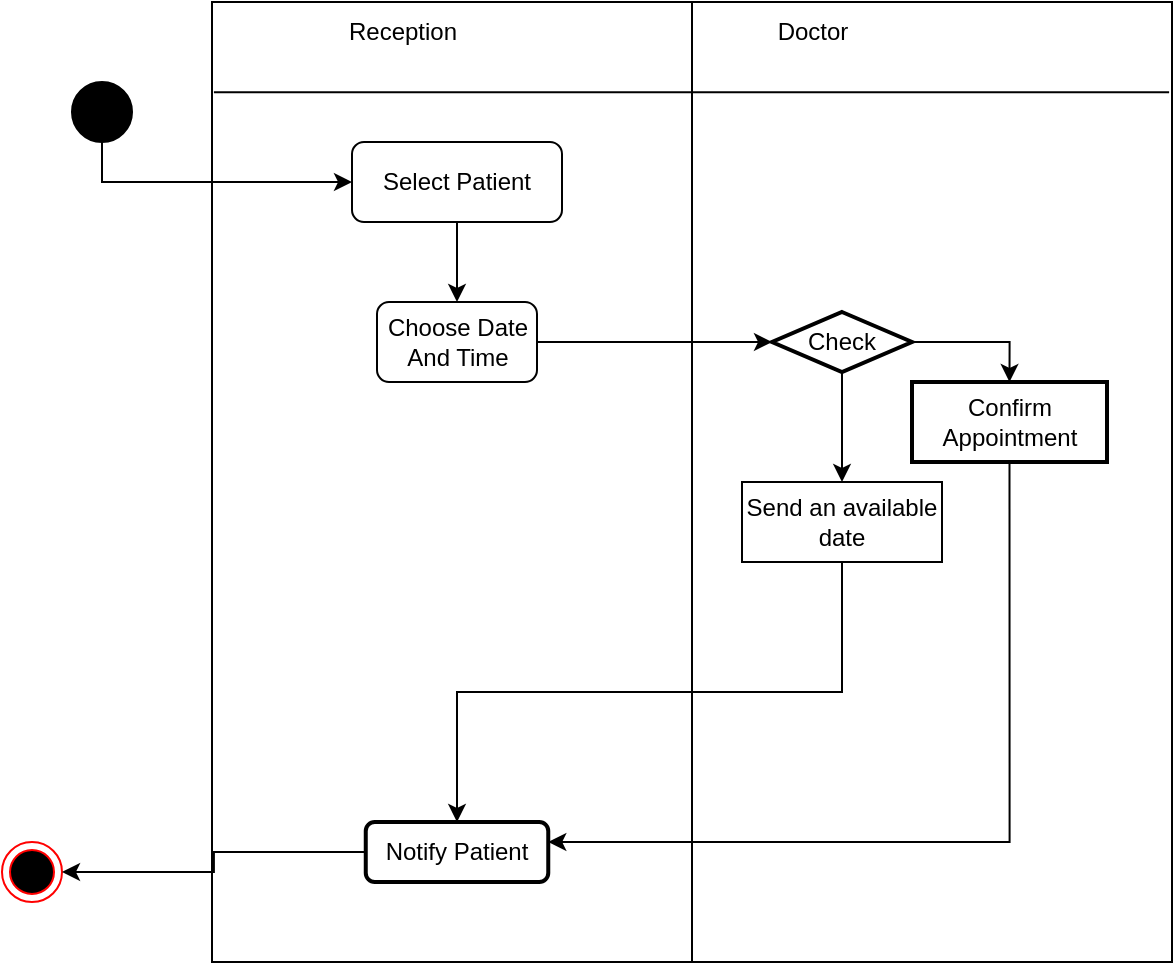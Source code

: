 <mxfile version="24.1.0" type="device">
  <diagram name="Page-1" id="uN4VsGIUFS_dJ24j_Dtq">
    <mxGraphModel dx="1518" dy="740" grid="1" gridSize="10" guides="1" tooltips="1" connect="1" arrows="1" fold="1" page="1" pageScale="1" pageWidth="850" pageHeight="1100" math="0" shadow="0">
      <root>
        <mxCell id="0" />
        <mxCell id="1" parent="0" />
        <mxCell id="47r6KcuLfK2_igE2usu5-32" value="" style="whiteSpace=wrap;html=1;aspect=fixed;" vertex="1" parent="1">
          <mxGeometry x="170" y="50" width="480" height="480" as="geometry" />
        </mxCell>
        <mxCell id="T88KQhypb85-tlft3riX-9" style="edgeStyle=orthogonalEdgeStyle;rounded=0;orthogonalLoop=1;jettySize=auto;html=1;exitX=0.5;exitY=1;exitDx=0;exitDy=0;" parent="1" source="T88KQhypb85-tlft3riX-1" target="T88KQhypb85-tlft3riX-2" edge="1">
          <mxGeometry relative="1" as="geometry" />
        </mxCell>
        <mxCell id="T88KQhypb85-tlft3riX-1" value="" style="ellipse;fillColor=strokeColor;html=1;" parent="1" vertex="1">
          <mxGeometry x="100" y="90" width="30" height="30" as="geometry" />
        </mxCell>
        <mxCell id="T88KQhypb85-tlft3riX-11" style="edgeStyle=orthogonalEdgeStyle;rounded=0;orthogonalLoop=1;jettySize=auto;html=1;exitX=0.5;exitY=1;exitDx=0;exitDy=0;" parent="1" source="T88KQhypb85-tlft3riX-2" target="T88KQhypb85-tlft3riX-4" edge="1">
          <mxGeometry relative="1" as="geometry" />
        </mxCell>
        <mxCell id="47r6KcuLfK2_igE2usu5-43" value="" style="edgeStyle=orthogonalEdgeStyle;rounded=0;orthogonalLoop=1;jettySize=auto;html=1;" edge="1" parent="1" source="T88KQhypb85-tlft3riX-4" target="47r6KcuLfK2_igE2usu5-42">
          <mxGeometry relative="1" as="geometry" />
        </mxCell>
        <mxCell id="T88KQhypb85-tlft3riX-4" value="Choose Date And Time" style="rounded=1;whiteSpace=wrap;html=1;" parent="1" vertex="1">
          <mxGeometry x="252.5" y="200" width="80" height="40" as="geometry" />
        </mxCell>
        <mxCell id="T88KQhypb85-tlft3riX-6" value="" style="ellipse;html=1;shape=endState;fillColor=#000000;strokeColor=#ff0000;" parent="1" vertex="1">
          <mxGeometry x="65" y="470" width="30" height="30" as="geometry" />
        </mxCell>
        <mxCell id="T88KQhypb85-tlft3riX-22" style="edgeStyle=orthogonalEdgeStyle;rounded=0;orthogonalLoop=1;jettySize=auto;html=1;exitX=0;exitY=0.5;exitDx=0;exitDy=0;" parent="1" source="47r6KcuLfK2_igE2usu5-47" target="T88KQhypb85-tlft3riX-6" edge="1">
          <mxGeometry relative="1" as="geometry">
            <mxPoint x="265" y="470" as="sourcePoint" />
          </mxGeometry>
        </mxCell>
        <mxCell id="T88KQhypb85-tlft3riX-2" value="Select Patient" style="rounded=1;whiteSpace=wrap;html=1;" parent="1" vertex="1">
          <mxGeometry x="240" y="120" width="105" height="40" as="geometry" />
        </mxCell>
        <mxCell id="47r6KcuLfK2_igE2usu5-34" value="" style="endArrow=none;html=1;rounded=0;entryX=0.5;entryY=0;entryDx=0;entryDy=0;exitX=0.5;exitY=1;exitDx=0;exitDy=0;" edge="1" parent="1" source="47r6KcuLfK2_igE2usu5-32" target="47r6KcuLfK2_igE2usu5-32">
          <mxGeometry width="50" height="50" relative="1" as="geometry">
            <mxPoint x="125" y="180" as="sourcePoint" />
            <mxPoint x="175" y="130" as="targetPoint" />
          </mxGeometry>
        </mxCell>
        <mxCell id="47r6KcuLfK2_igE2usu5-35" value="" style="endArrow=none;html=1;rounded=0;entryX=0.002;entryY=0.094;entryDx=0;entryDy=0;entryPerimeter=0;exitX=0.997;exitY=0.094;exitDx=0;exitDy=0;exitPerimeter=0;" edge="1" parent="1" source="47r6KcuLfK2_igE2usu5-32" target="47r6KcuLfK2_igE2usu5-32">
          <mxGeometry width="50" height="50" relative="1" as="geometry">
            <mxPoint x="115" y="140" as="sourcePoint" />
            <mxPoint x="165" y="90" as="targetPoint" />
          </mxGeometry>
        </mxCell>
        <mxCell id="47r6KcuLfK2_igE2usu5-36" value="Reception" style="text;html=1;align=center;verticalAlign=middle;resizable=0;points=[];autosize=1;strokeColor=none;fillColor=none;" vertex="1" parent="1">
          <mxGeometry x="225" y="50" width="80" height="30" as="geometry" />
        </mxCell>
        <mxCell id="47r6KcuLfK2_igE2usu5-37" value="Doctor" style="text;html=1;align=center;verticalAlign=middle;resizable=0;points=[];autosize=1;strokeColor=none;fillColor=none;" vertex="1" parent="1">
          <mxGeometry x="440" y="50" width="60" height="30" as="geometry" />
        </mxCell>
        <mxCell id="47r6KcuLfK2_igE2usu5-54" style="edgeStyle=orthogonalEdgeStyle;rounded=0;orthogonalLoop=1;jettySize=auto;html=1;exitX=1;exitY=0.5;exitDx=0;exitDy=0;exitPerimeter=0;entryX=0.5;entryY=0;entryDx=0;entryDy=0;" edge="1" parent="1" source="47r6KcuLfK2_igE2usu5-42" target="47r6KcuLfK2_igE2usu5-44">
          <mxGeometry relative="1" as="geometry" />
        </mxCell>
        <mxCell id="47r6KcuLfK2_igE2usu5-56" style="edgeStyle=orthogonalEdgeStyle;rounded=0;orthogonalLoop=1;jettySize=auto;html=1;exitX=0.5;exitY=1;exitDx=0;exitDy=0;exitPerimeter=0;" edge="1" parent="1" source="47r6KcuLfK2_igE2usu5-42" target="47r6KcuLfK2_igE2usu5-55">
          <mxGeometry relative="1" as="geometry" />
        </mxCell>
        <mxCell id="47r6KcuLfK2_igE2usu5-42" value="Check" style="strokeWidth=2;html=1;shape=mxgraph.flowchart.decision;whiteSpace=wrap;" vertex="1" parent="1">
          <mxGeometry x="450" y="205" width="70" height="30" as="geometry" />
        </mxCell>
        <mxCell id="47r6KcuLfK2_igE2usu5-48" value="" style="edgeStyle=orthogonalEdgeStyle;rounded=0;orthogonalLoop=1;jettySize=auto;html=1;exitX=0.5;exitY=1;exitDx=0;exitDy=0;" edge="1" parent="1" source="47r6KcuLfK2_igE2usu5-44" target="47r6KcuLfK2_igE2usu5-47">
          <mxGeometry relative="1" as="geometry">
            <Array as="points">
              <mxPoint x="569" y="470" />
            </Array>
          </mxGeometry>
        </mxCell>
        <mxCell id="47r6KcuLfK2_igE2usu5-44" value="Confirm Appointment" style="whiteSpace=wrap;html=1;strokeWidth=2;" vertex="1" parent="1">
          <mxGeometry x="520" y="240" width="97.5" height="40" as="geometry" />
        </mxCell>
        <mxCell id="47r6KcuLfK2_igE2usu5-47" value="Notify Patient" style="rounded=1;whiteSpace=wrap;html=1;strokeWidth=2;" vertex="1" parent="1">
          <mxGeometry x="246.88" y="460" width="91.25" height="30" as="geometry" />
        </mxCell>
        <mxCell id="47r6KcuLfK2_igE2usu5-57" style="edgeStyle=orthogonalEdgeStyle;rounded=0;orthogonalLoop=1;jettySize=auto;html=1;exitX=0.5;exitY=1;exitDx=0;exitDy=0;entryX=0.5;entryY=0;entryDx=0;entryDy=0;" edge="1" parent="1" source="47r6KcuLfK2_igE2usu5-55" target="47r6KcuLfK2_igE2usu5-47">
          <mxGeometry relative="1" as="geometry" />
        </mxCell>
        <mxCell id="47r6KcuLfK2_igE2usu5-55" value="Send an available date" style="whiteSpace=wrap;html=1;align=center;" vertex="1" parent="1">
          <mxGeometry x="435" y="290" width="100" height="40" as="geometry" />
        </mxCell>
      </root>
    </mxGraphModel>
  </diagram>
</mxfile>
